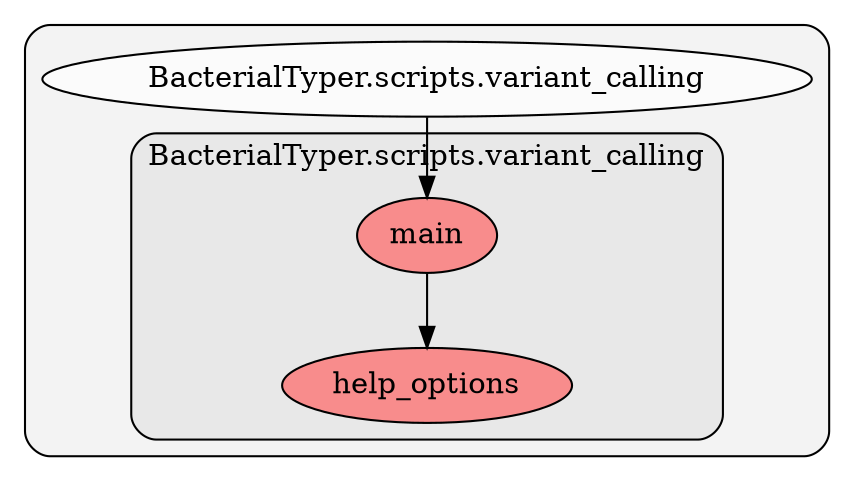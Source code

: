 digraph G {
    graph [rankdir=TB, clusterrank="local"];
    subgraph cluster_G {

        graph [style="filled,rounded",fillcolor="#80808018", label=""];
        BacterialTyper__scripts__variant_calling [label="BacterialTyper.scripts.variant_calling", style="filled", fillcolor="#ffffffb2", fontcolor="#000000", group="0"];
        subgraph cluster_BacterialTyper__scripts__variant_calling {

            graph [style="filled,rounded",fillcolor="#80808018", label="BacterialTyper.scripts.variant_calling"];
            BacterialTyper__scripts__variant_calling__help_options [label="help_options", style="filled", fillcolor="#ff6565b2", fontcolor="#000000", group="0"];
        }
        subgraph cluster_BacterialTyper__scripts__variant_calling {

            graph [style="filled,rounded",fillcolor="#80808018", label="BacterialTyper.scripts.variant_calling"];
            BacterialTyper__scripts__variant_calling__main [label="main", style="filled", fillcolor="#ff6565b2", fontcolor="#000000", group="0"];
        }
    }
        BacterialTyper__scripts__variant_calling -> BacterialTyper__scripts__variant_calling__main [style="solid", color="#000000"];
        BacterialTyper__scripts__variant_calling__main -> BacterialTyper__scripts__variant_calling__help_options [style="solid", color="#000000"];
    }
